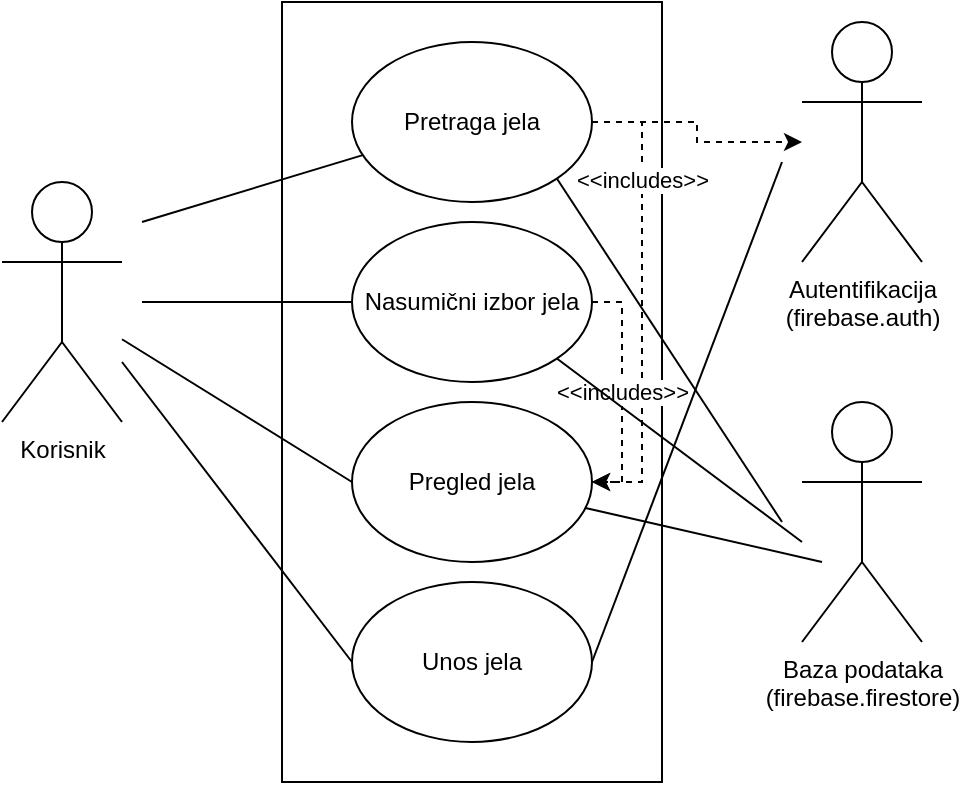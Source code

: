 <mxfile version="14.3.1" type="device"><diagram id="ljNeAy94RiITBcRY949W" name="Page-1"><mxGraphModel dx="864" dy="707" grid="1" gridSize="10" guides="1" tooltips="1" connect="1" arrows="1" fold="1" page="1" pageScale="1" pageWidth="827" pageHeight="1169" math="0" shadow="0"><root><mxCell id="0"/><mxCell id="1" parent="0"/><mxCell id="uaK2ccaScfSk7bwsHMSn-1" value="Korisnik" style="shape=umlActor;verticalLabelPosition=bottom;verticalAlign=top;html=1;outlineConnect=0;" vertex="1" parent="1"><mxGeometry x="170" y="300" width="60" height="120" as="geometry"/></mxCell><mxCell id="uaK2ccaScfSk7bwsHMSn-2" value="" style="rounded=0;whiteSpace=wrap;html=1;" vertex="1" parent="1"><mxGeometry x="310" y="210" width="190" height="390" as="geometry"/></mxCell><mxCell id="uaK2ccaScfSk7bwsHMSn-19" value="&amp;lt;&amp;lt;includes&amp;gt;&amp;gt;" style="edgeStyle=orthogonalEdgeStyle;rounded=0;orthogonalLoop=1;jettySize=auto;html=1;entryX=1;entryY=0.5;entryDx=0;entryDy=0;startArrow=none;startFill=0;dashed=1;" edge="1" parent="1" source="uaK2ccaScfSk7bwsHMSn-3" target="uaK2ccaScfSk7bwsHMSn-4"><mxGeometry x="-0.522" relative="1" as="geometry"><Array as="points"><mxPoint x="490" y="270"/><mxPoint x="490" y="450"/></Array><mxPoint y="-1" as="offset"/></mxGeometry></mxCell><mxCell id="uaK2ccaScfSk7bwsHMSn-20" value="&amp;lt;&amp;lt;includes&amp;gt;&amp;gt;" style="edgeStyle=orthogonalEdgeStyle;rounded=0;orthogonalLoop=1;jettySize=auto;html=1;startArrow=none;startFill=0;dashed=1;exitX=1;exitY=0.5;exitDx=0;exitDy=0;entryX=1;entryY=0.5;entryDx=0;entryDy=0;" edge="1" parent="1" source="uaK2ccaScfSk7bwsHMSn-6" target="uaK2ccaScfSk7bwsHMSn-4"><mxGeometry relative="1" as="geometry"><Array as="points"><mxPoint x="480" y="360"/><mxPoint x="480" y="450"/></Array></mxGeometry></mxCell><mxCell id="uaK2ccaScfSk7bwsHMSn-21" value="" style="edgeStyle=orthogonalEdgeStyle;rounded=0;orthogonalLoop=1;jettySize=auto;html=1;dashed=1;labelBackgroundColor=none;startArrow=none;startFill=0;" edge="1" parent="1" source="uaK2ccaScfSk7bwsHMSn-3" target="uaK2ccaScfSk7bwsHMSn-7"><mxGeometry relative="1" as="geometry"/></mxCell><mxCell id="uaK2ccaScfSk7bwsHMSn-3" value="Pretraga jela" style="ellipse;whiteSpace=wrap;html=1;" vertex="1" parent="1"><mxGeometry x="345" y="230" width="120" height="80" as="geometry"/></mxCell><mxCell id="uaK2ccaScfSk7bwsHMSn-4" value="Pregled jela" style="ellipse;whiteSpace=wrap;html=1;" vertex="1" parent="1"><mxGeometry x="345" y="410" width="120" height="80" as="geometry"/></mxCell><mxCell id="uaK2ccaScfSk7bwsHMSn-5" value="Unos jela" style="ellipse;whiteSpace=wrap;html=1;" vertex="1" parent="1"><mxGeometry x="345" y="500" width="120" height="80" as="geometry"/></mxCell><mxCell id="uaK2ccaScfSk7bwsHMSn-6" value="Nasumični izbor jela" style="ellipse;whiteSpace=wrap;html=1;" vertex="1" parent="1"><mxGeometry x="345" y="320" width="120" height="80" as="geometry"/></mxCell><mxCell id="uaK2ccaScfSk7bwsHMSn-7" value="Autentifikacija&lt;br&gt;(firebase.auth)" style="shape=umlActor;verticalLabelPosition=bottom;verticalAlign=top;html=1;outlineConnect=0;" vertex="1" parent="1"><mxGeometry x="570" y="220" width="60" height="120" as="geometry"/></mxCell><mxCell id="uaK2ccaScfSk7bwsHMSn-8" value="Baza podataka&lt;br&gt;(firebase.firestore)" style="shape=umlActor;verticalLabelPosition=bottom;verticalAlign=top;html=1;outlineConnect=0;" vertex="1" parent="1"><mxGeometry x="570" y="410" width="60" height="120" as="geometry"/></mxCell><mxCell id="uaK2ccaScfSk7bwsHMSn-9" value="" style="endArrow=none;html=1;" edge="1" parent="1" target="uaK2ccaScfSk7bwsHMSn-3"><mxGeometry width="50" height="50" relative="1" as="geometry"><mxPoint x="240" y="320" as="sourcePoint"/><mxPoint x="320" y="290" as="targetPoint"/></mxGeometry></mxCell><mxCell id="uaK2ccaScfSk7bwsHMSn-10" value="" style="endArrow=none;html=1;" edge="1" parent="1" target="uaK2ccaScfSk7bwsHMSn-6"><mxGeometry width="50" height="50" relative="1" as="geometry"><mxPoint x="240" y="360" as="sourcePoint"/><mxPoint x="320" y="290" as="targetPoint"/></mxGeometry></mxCell><mxCell id="uaK2ccaScfSk7bwsHMSn-13" value="" style="endArrow=none;html=1;entryX=0;entryY=0.5;entryDx=0;entryDy=0;" edge="1" parent="1" target="uaK2ccaScfSk7bwsHMSn-5"><mxGeometry width="50" height="50" relative="1" as="geometry"><mxPoint x="230" y="390" as="sourcePoint"/><mxPoint x="320" y="290" as="targetPoint"/></mxGeometry></mxCell><mxCell id="uaK2ccaScfSk7bwsHMSn-14" value="" style="endArrow=none;html=1;exitX=1;exitY=0.5;exitDx=0;exitDy=0;" edge="1" parent="1" source="uaK2ccaScfSk7bwsHMSn-5"><mxGeometry width="50" height="50" relative="1" as="geometry"><mxPoint x="270" y="340" as="sourcePoint"/><mxPoint x="560" y="290" as="targetPoint"/></mxGeometry></mxCell><mxCell id="uaK2ccaScfSk7bwsHMSn-15" value="" style="endArrow=none;html=1;exitX=1;exitY=1;exitDx=0;exitDy=0;" edge="1" parent="1" source="uaK2ccaScfSk7bwsHMSn-3"><mxGeometry width="50" height="50" relative="1" as="geometry"><mxPoint x="270" y="340" as="sourcePoint"/><mxPoint x="560" y="470" as="targetPoint"/></mxGeometry></mxCell><mxCell id="uaK2ccaScfSk7bwsHMSn-16" value="" style="endArrow=none;html=1;exitX=1;exitY=1;exitDx=0;exitDy=0;" edge="1" parent="1" source="uaK2ccaScfSk7bwsHMSn-6"><mxGeometry width="50" height="50" relative="1" as="geometry"><mxPoint x="457.426" y="308.284" as="sourcePoint"/><mxPoint x="570" y="480" as="targetPoint"/></mxGeometry></mxCell><mxCell id="uaK2ccaScfSk7bwsHMSn-17" value="" style="endArrow=none;html=1;" edge="1" parent="1" source="uaK2ccaScfSk7bwsHMSn-4"><mxGeometry width="50" height="50" relative="1" as="geometry"><mxPoint x="467.426" y="318.284" as="sourcePoint"/><mxPoint x="580" y="490" as="targetPoint"/></mxGeometry></mxCell><mxCell id="uaK2ccaScfSk7bwsHMSn-18" value="" style="endArrow=none;html=1;entryX=0;entryY=0.5;entryDx=0;entryDy=0;" edge="1" parent="1" source="uaK2ccaScfSk7bwsHMSn-1" target="uaK2ccaScfSk7bwsHMSn-4"><mxGeometry width="50" height="50" relative="1" as="geometry"><mxPoint x="170" y="420" as="sourcePoint"/><mxPoint x="220" y="370" as="targetPoint"/></mxGeometry></mxCell></root></mxGraphModel></diagram></mxfile>
